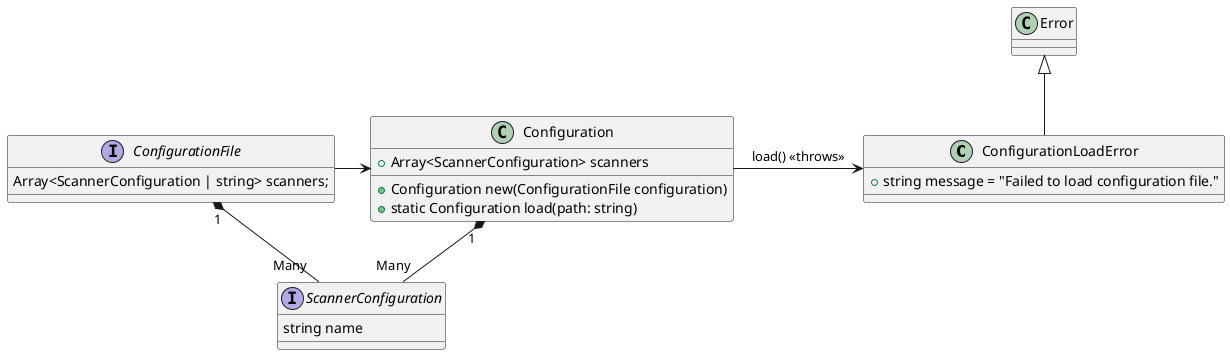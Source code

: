 @startuml
skinparam backgroundColor transparent
skinparam linetype polyline

class ConfigurationLoadError extends Error {
  +{field} string message = "Failed to load configuration file."
}

class Configuration {
  +{field} Array<ScannerConfiguration> scanners
  +{method} Configuration new(ConfigurationFile configuration)
  +{method} static Configuration load(path: string)
}

interface ConfigurationFile {
  {field} Array<ScannerConfiguration | string> scanners;
}

interface ScannerConfiguration {
  {field} string name
}

ConfigurationFile "1" *-- "Many" ScannerConfiguration
Configuration "1" *-- "Many" ScannerConfiguration
Configuration -> ConfigurationLoadError: load() <<throws>>
ConfigurationFile -> Configuration
@enduml
